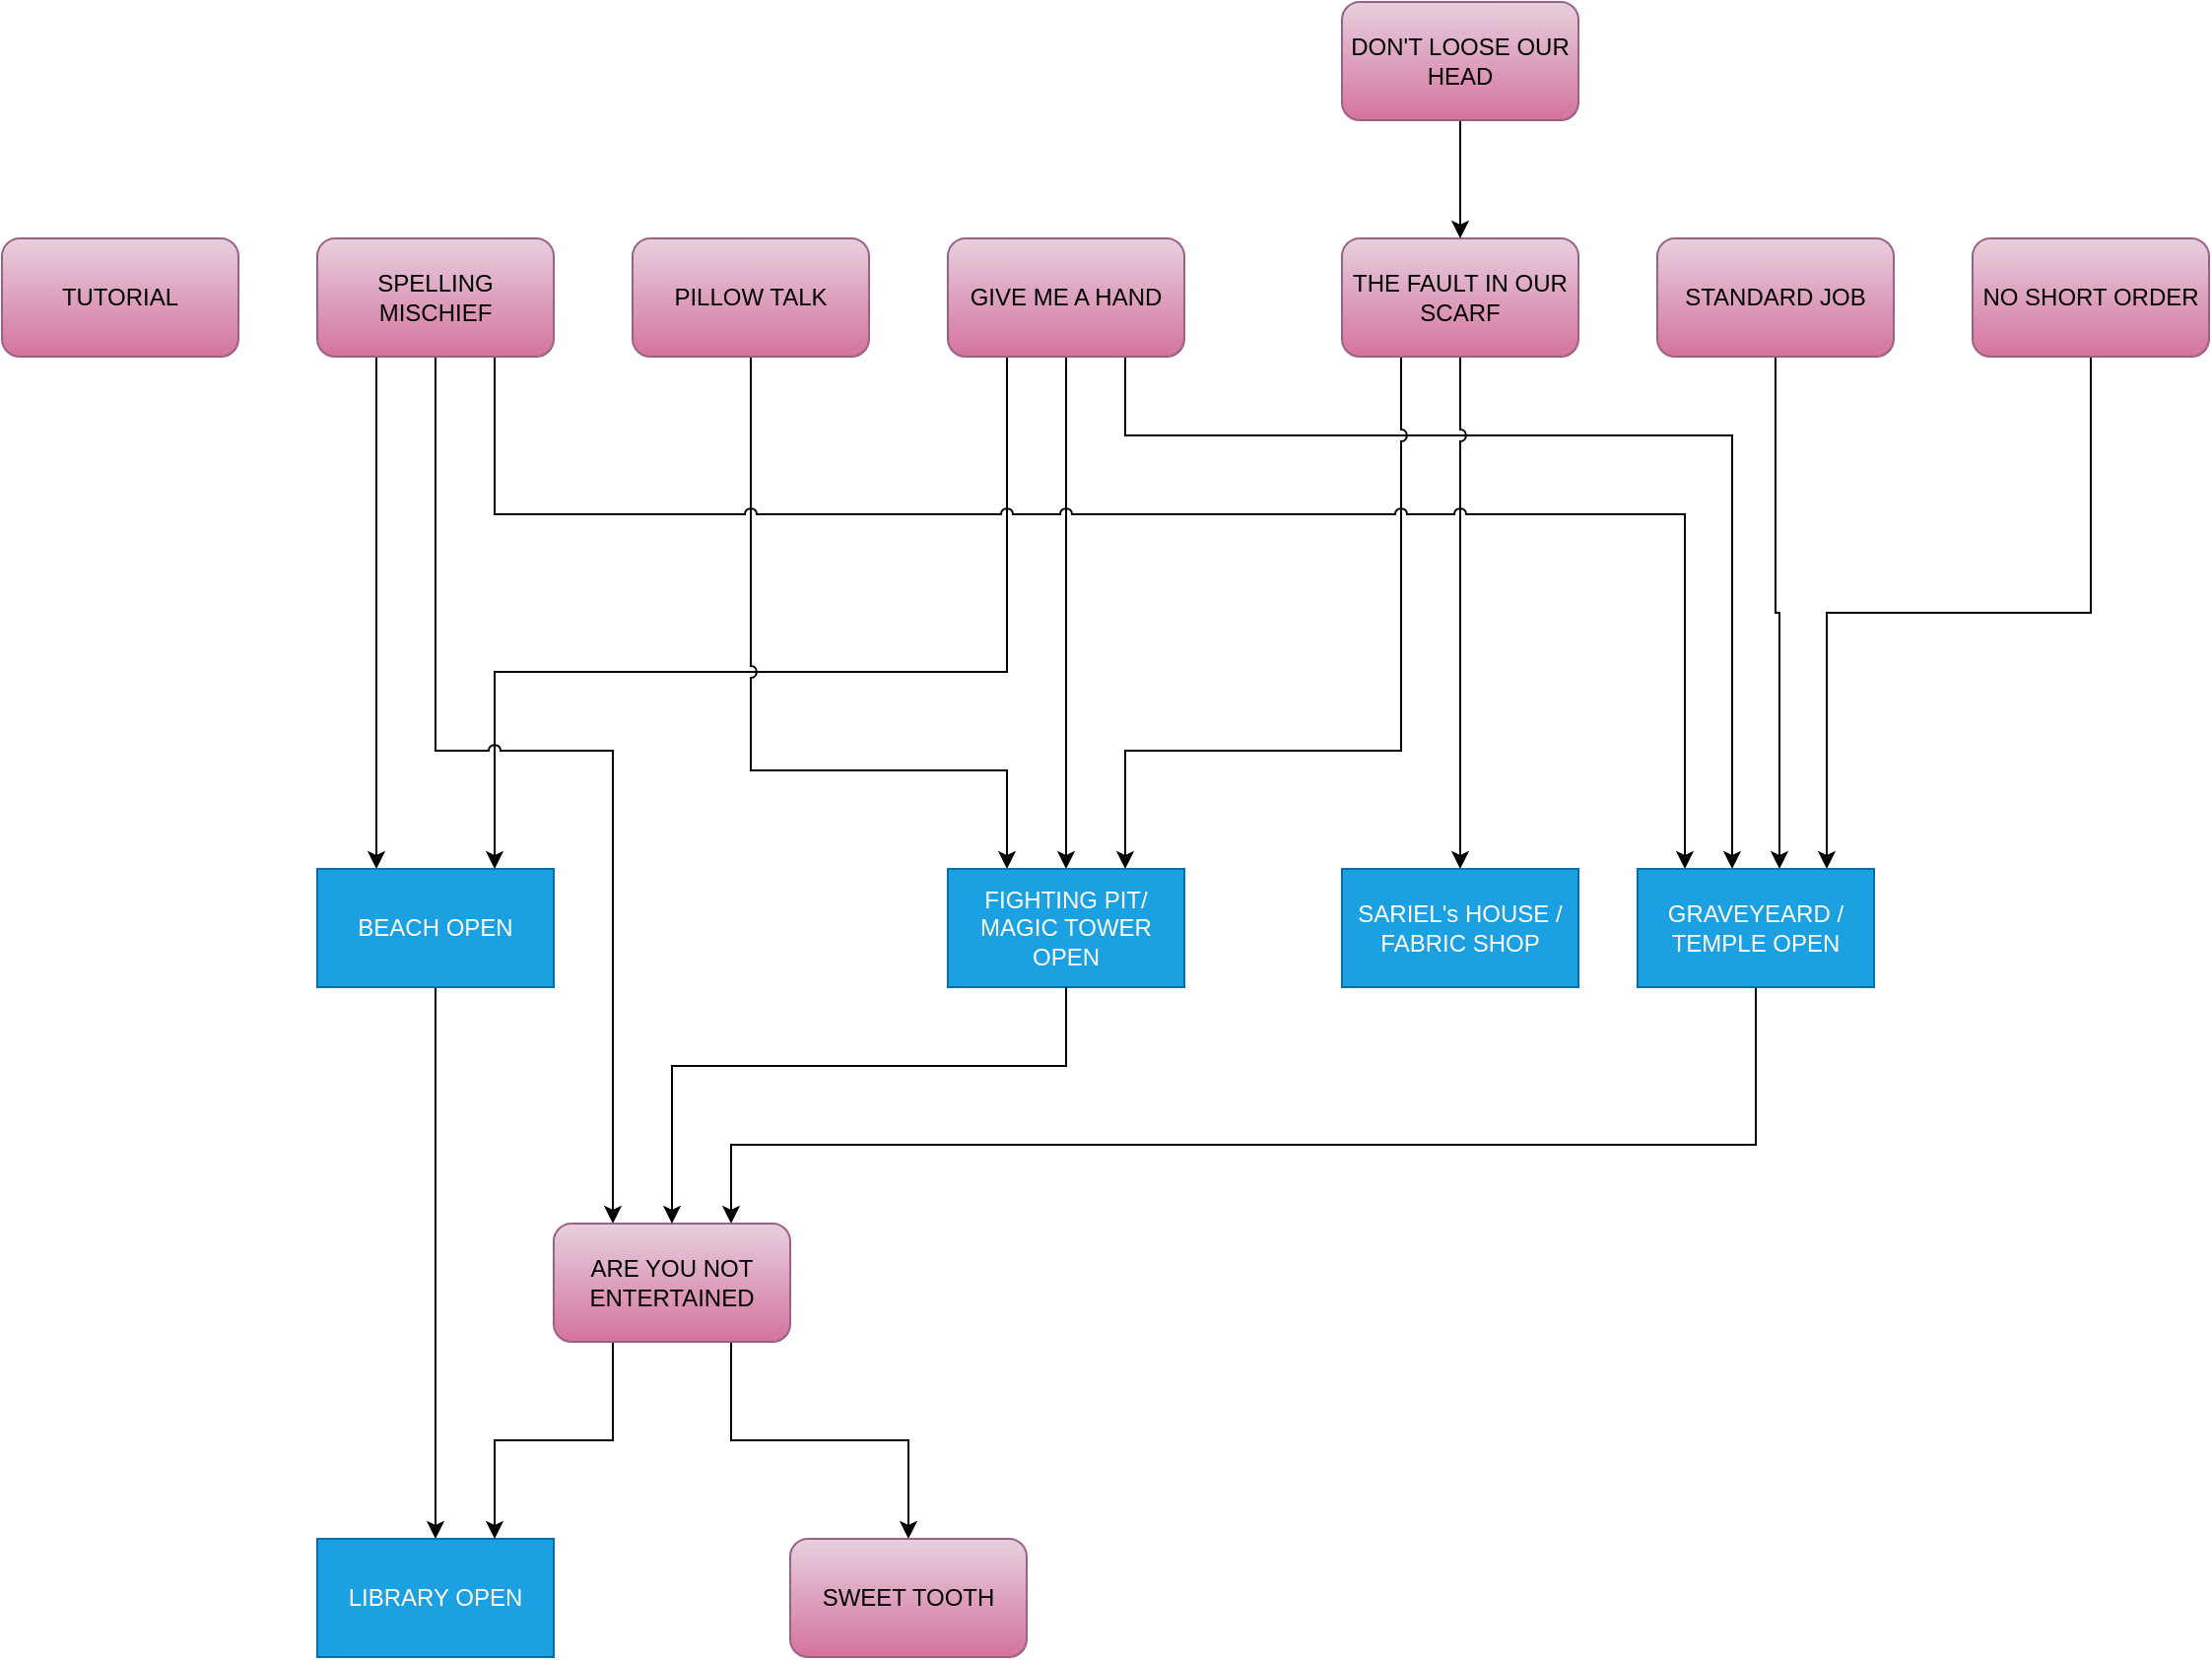 <mxfile version="22.1.18" type="device" pages="3">
  <diagram name="Dependencies" id="R1SSnwvGgoZFP2VcfvDN">
    <mxGraphModel dx="2901" dy="1205" grid="1" gridSize="10" guides="1" tooltips="1" connect="1" arrows="1" fold="1" page="1" pageScale="1" pageWidth="827" pageHeight="1169" math="0" shadow="0">
      <root>
        <mxCell id="0" />
        <mxCell id="1" parent="0" />
        <mxCell id="7GwQy9affgVhctd1nqex-18" style="edgeStyle=elbowEdgeStyle;rounded=0;orthogonalLoop=1;jettySize=auto;html=1;exitX=0.25;exitY=1;exitDx=0;exitDy=0;entryX=0.75;entryY=0;entryDx=0;entryDy=0;jumpStyle=arc;elbow=vertical;" parent="1" source="7GwQy9affgVhctd1nqex-1" target="7GwQy9affgVhctd1nqex-10" edge="1">
          <mxGeometry relative="1" as="geometry">
            <Array as="points">
              <mxPoint x="150" y="440" />
            </Array>
          </mxGeometry>
        </mxCell>
        <mxCell id="7GwQy9affgVhctd1nqex-20" style="edgeStyle=elbowEdgeStyle;rounded=0;orthogonalLoop=1;jettySize=auto;html=1;exitX=0.5;exitY=1;exitDx=0;exitDy=0;entryX=0.5;entryY=0;entryDx=0;entryDy=0;jumpStyle=arc;elbow=vertical;" parent="1" source="7GwQy9affgVhctd1nqex-1" target="7GwQy9affgVhctd1nqex-11" edge="1">
          <mxGeometry relative="1" as="geometry" />
        </mxCell>
        <mxCell id="7GwQy9affgVhctd1nqex-21" style="edgeStyle=elbowEdgeStyle;rounded=0;orthogonalLoop=1;jettySize=auto;html=1;exitX=0.75;exitY=1;exitDx=0;exitDy=0;entryX=0.4;entryY=0;entryDx=0;entryDy=0;jumpStyle=arc;elbow=vertical;entryPerimeter=0;" parent="1" source="7GwQy9affgVhctd1nqex-1" target="7GwQy9affgVhctd1nqex-12" edge="1">
          <mxGeometry relative="1" as="geometry">
            <Array as="points">
              <mxPoint x="450" y="320" />
            </Array>
          </mxGeometry>
        </mxCell>
        <mxCell id="7GwQy9affgVhctd1nqex-1" value="GIVE ME A HAND" style="rounded=1;whiteSpace=wrap;html=1;fillColor=#e6d0de;strokeColor=#996185;gradientColor=#d5739d;fontColor=#000000;" parent="1" vertex="1">
          <mxGeometry x="200" y="220" width="120" height="60" as="geometry" />
        </mxCell>
        <mxCell id="7GwQy9affgVhctd1nqex-35" style="edgeStyle=elbowEdgeStyle;shape=connector;rounded=0;jumpStyle=arc;orthogonalLoop=1;jettySize=auto;html=1;exitX=0.5;exitY=1;exitDx=0;exitDy=0;labelBackgroundColor=default;strokeColor=default;align=center;verticalAlign=middle;fontFamily=Helvetica;fontSize=11;fontColor=default;endArrow=classic;elbow=vertical;entryX=0.25;entryY=0;entryDx=0;entryDy=0;" parent="1" source="7GwQy9affgVhctd1nqex-2" target="7GwQy9affgVhctd1nqex-11" edge="1">
          <mxGeometry relative="1" as="geometry">
            <mxPoint x="30" y="470" as="targetPoint" />
            <Array as="points">
              <mxPoint x="170" y="490" />
            </Array>
          </mxGeometry>
        </mxCell>
        <mxCell id="7GwQy9affgVhctd1nqex-2" value="PILLOW TALK" style="rounded=1;whiteSpace=wrap;html=1;fillColor=#e6d0de;strokeColor=#996185;gradientColor=#d5739d;fontColor=#000000;" parent="1" vertex="1">
          <mxGeometry x="40" y="220" width="120" height="60" as="geometry" />
        </mxCell>
        <mxCell id="7GwQy9affgVhctd1nqex-24" style="edgeStyle=elbowEdgeStyle;rounded=0;orthogonalLoop=1;jettySize=auto;html=1;exitX=0.5;exitY=1;exitDx=0;exitDy=0;entryX=0.6;entryY=0;entryDx=0;entryDy=0;jumpStyle=arc;elbow=vertical;entryPerimeter=0;" parent="1" source="7GwQy9affgVhctd1nqex-3" target="7GwQy9affgVhctd1nqex-12" edge="1">
          <mxGeometry relative="1" as="geometry" />
        </mxCell>
        <mxCell id="7GwQy9affgVhctd1nqex-3" value="STANDARD JOB" style="rounded=1;whiteSpace=wrap;html=1;fillColor=#e6d0de;strokeColor=#996185;gradientColor=#d5739d;fontColor=#000000;" parent="1" vertex="1">
          <mxGeometry x="560" y="220" width="120" height="60" as="geometry" />
        </mxCell>
        <mxCell id="7GwQy9affgVhctd1nqex-25" style="edgeStyle=elbowEdgeStyle;rounded=0;orthogonalLoop=1;jettySize=auto;html=1;exitX=0.5;exitY=1;exitDx=0;exitDy=0;entryX=0.8;entryY=0;entryDx=0;entryDy=0;jumpStyle=arc;elbow=vertical;entryPerimeter=0;" parent="1" source="7GwQy9affgVhctd1nqex-4" target="7GwQy9affgVhctd1nqex-12" edge="1">
          <mxGeometry relative="1" as="geometry" />
        </mxCell>
        <mxCell id="7GwQy9affgVhctd1nqex-4" value="NO SHORT ORDER" style="rounded=1;whiteSpace=wrap;html=1;fillColor=#e6d0de;strokeColor=#996185;gradientColor=#d5739d;fontColor=#000000;" parent="1" vertex="1">
          <mxGeometry x="720" y="220" width="120" height="60" as="geometry" />
        </mxCell>
        <mxCell id="7GwQy9affgVhctd1nqex-23" style="edgeStyle=elbowEdgeStyle;rounded=0;orthogonalLoop=1;jettySize=auto;html=1;exitX=0.25;exitY=1;exitDx=0;exitDy=0;entryX=0.75;entryY=0;entryDx=0;entryDy=0;jumpStyle=arc;elbow=vertical;" parent="1" source="7GwQy9affgVhctd1nqex-5" target="7GwQy9affgVhctd1nqex-11" edge="1">
          <mxGeometry relative="1" as="geometry">
            <Array as="points">
              <mxPoint x="370" y="480" />
            </Array>
          </mxGeometry>
        </mxCell>
        <mxCell id="7GwQy9affgVhctd1nqex-31" style="edgeStyle=elbowEdgeStyle;shape=connector;rounded=0;jumpStyle=arc;orthogonalLoop=1;jettySize=auto;html=1;exitX=0.5;exitY=1;exitDx=0;exitDy=0;entryX=0.5;entryY=0;entryDx=0;entryDy=0;labelBackgroundColor=default;strokeColor=default;align=center;verticalAlign=middle;fontFamily=Helvetica;fontSize=11;fontColor=default;endArrow=classic;elbow=vertical;" parent="1" source="7GwQy9affgVhctd1nqex-5" target="7GwQy9affgVhctd1nqex-14" edge="1">
          <mxGeometry relative="1" as="geometry">
            <Array as="points">
              <mxPoint x="450" y="510" />
            </Array>
          </mxGeometry>
        </mxCell>
        <mxCell id="7GwQy9affgVhctd1nqex-5" value="THE FAULT IN OUR SCARF" style="rounded=1;whiteSpace=wrap;html=1;fillColor=#e6d0de;strokeColor=#996185;gradientColor=#d5739d;fontColor=#000000;" parent="1" vertex="1">
          <mxGeometry x="400" y="220" width="120" height="60" as="geometry" />
        </mxCell>
        <mxCell id="7GwQy9affgVhctd1nqex-27" style="edgeStyle=elbowEdgeStyle;shape=connector;rounded=0;jumpStyle=arc;orthogonalLoop=1;jettySize=auto;html=1;labelBackgroundColor=default;strokeColor=default;align=center;verticalAlign=middle;fontFamily=Helvetica;fontSize=11;fontColor=default;endArrow=classic;elbow=vertical;exitX=0.25;exitY=1;exitDx=0;exitDy=0;entryX=0.25;entryY=0;entryDx=0;entryDy=0;" parent="1" source="7GwQy9affgVhctd1nqex-6" target="7GwQy9affgVhctd1nqex-10" edge="1">
          <mxGeometry relative="1" as="geometry">
            <mxPoint x="-10" y="310" as="sourcePoint" />
            <mxPoint x="-190" y="510" as="targetPoint" />
          </mxGeometry>
        </mxCell>
        <mxCell id="7GwQy9affgVhctd1nqex-28" style="edgeStyle=elbowEdgeStyle;shape=connector;rounded=0;jumpStyle=arc;orthogonalLoop=1;jettySize=auto;html=1;exitX=0.5;exitY=1;exitDx=0;exitDy=0;labelBackgroundColor=default;strokeColor=default;align=center;verticalAlign=middle;fontFamily=Helvetica;fontSize=11;fontColor=default;endArrow=classic;elbow=vertical;entryX=0.25;entryY=0;entryDx=0;entryDy=0;" parent="1" source="7GwQy9affgVhctd1nqex-6" target="7GwQy9affgVhctd1nqex-15" edge="1">
          <mxGeometry relative="1" as="geometry">
            <mxPoint x="220" y="710" as="targetPoint" />
            <Array as="points">
              <mxPoint x="-10" y="480" />
            </Array>
          </mxGeometry>
        </mxCell>
        <mxCell id="7GwQy9affgVhctd1nqex-36" style="edgeStyle=elbowEdgeStyle;shape=connector;rounded=0;jumpStyle=arc;orthogonalLoop=1;jettySize=auto;html=1;labelBackgroundColor=default;strokeColor=default;align=center;verticalAlign=middle;fontFamily=Helvetica;fontSize=11;fontColor=default;endArrow=classic;elbow=vertical;entryX=0.2;entryY=0;entryDx=0;entryDy=0;entryPerimeter=0;exitX=0.75;exitY=1;exitDx=0;exitDy=0;" parent="1" source="7GwQy9affgVhctd1nqex-6" target="7GwQy9affgVhctd1nqex-12" edge="1">
          <mxGeometry relative="1" as="geometry">
            <mxPoint x="140" y="310" as="sourcePoint" />
            <mxPoint x="380" y="540" as="targetPoint" />
            <Array as="points">
              <mxPoint x="280" y="360" />
            </Array>
          </mxGeometry>
        </mxCell>
        <mxCell id="7GwQy9affgVhctd1nqex-6" value="SPELLING MISCHIEF" style="rounded=1;whiteSpace=wrap;html=1;fillColor=#e6d0de;strokeColor=#996185;gradientColor=#d5739d;fontColor=#000000;" parent="1" vertex="1">
          <mxGeometry x="-120" y="220" width="120" height="60" as="geometry" />
        </mxCell>
        <mxCell id="7GwQy9affgVhctd1nqex-26" style="edgeStyle=elbowEdgeStyle;shape=connector;rounded=0;jumpStyle=arc;orthogonalLoop=1;jettySize=auto;html=1;exitX=0.5;exitY=1;exitDx=0;exitDy=0;entryX=0.5;entryY=0;entryDx=0;entryDy=0;labelBackgroundColor=default;strokeColor=default;align=center;verticalAlign=middle;fontFamily=Helvetica;fontSize=11;fontColor=default;endArrow=classic;elbow=vertical;" parent="1" source="7GwQy9affgVhctd1nqex-8" target="7GwQy9affgVhctd1nqex-5" edge="1">
          <mxGeometry relative="1" as="geometry" />
        </mxCell>
        <mxCell id="7GwQy9affgVhctd1nqex-8" value="DON&#39;T LOOSE OUR HEAD" style="rounded=1;whiteSpace=wrap;html=1;fillColor=#e6d0de;strokeColor=#996185;gradientColor=#d5739d;fontColor=#000000;" parent="1" vertex="1">
          <mxGeometry x="400" y="100" width="120" height="60" as="geometry" />
        </mxCell>
        <mxCell id="7GwQy9affgVhctd1nqex-9" value="TUTORIAL" style="rounded=1;whiteSpace=wrap;html=1;fillColor=#e6d0de;strokeColor=#996185;gradientColor=#d5739d;fontColor=#000000;" parent="1" vertex="1">
          <mxGeometry x="-280" y="220" width="120" height="60" as="geometry" />
        </mxCell>
        <mxCell id="7GwQy9affgVhctd1nqex-34" style="edgeStyle=elbowEdgeStyle;shape=connector;rounded=0;jumpStyle=arc;orthogonalLoop=1;jettySize=auto;html=1;exitX=0.5;exitY=1;exitDx=0;exitDy=0;entryX=0.5;entryY=0;entryDx=0;entryDy=0;labelBackgroundColor=default;strokeColor=default;align=center;verticalAlign=middle;fontFamily=Helvetica;fontSize=11;fontColor=default;endArrow=classic;elbow=vertical;" parent="1" source="7GwQy9affgVhctd1nqex-10" target="7GwQy9affgVhctd1nqex-13" edge="1">
          <mxGeometry relative="1" as="geometry" />
        </mxCell>
        <mxCell id="7GwQy9affgVhctd1nqex-10" value="BEACH OPEN" style="rounded=0;whiteSpace=wrap;html=1;fillColor=#1ba1e2;strokeColor=#006EAF;fontColor=#ffffff;" parent="1" vertex="1">
          <mxGeometry x="-120" y="540" width="120" height="60" as="geometry" />
        </mxCell>
        <mxCell id="7GwQy9affgVhctd1nqex-11" value="FIGHTING PIT/ MAGIC TOWER OPEN" style="rounded=0;whiteSpace=wrap;html=1;fillColor=#1ba1e2;strokeColor=#006EAF;fontColor=#ffffff;" parent="1" vertex="1">
          <mxGeometry x="200" y="540" width="120" height="60" as="geometry" />
        </mxCell>
        <mxCell id="7GwQy9affgVhctd1nqex-30" style="edgeStyle=elbowEdgeStyle;shape=connector;rounded=0;jumpStyle=arc;orthogonalLoop=1;jettySize=auto;html=1;exitX=0.5;exitY=1;exitDx=0;exitDy=0;labelBackgroundColor=default;strokeColor=default;align=center;verticalAlign=middle;fontFamily=Helvetica;fontSize=11;fontColor=default;endArrow=classic;elbow=vertical;entryX=0.75;entryY=0;entryDx=0;entryDy=0;" parent="1" source="7GwQy9affgVhctd1nqex-12" target="7GwQy9affgVhctd1nqex-15" edge="1">
          <mxGeometry relative="1" as="geometry">
            <mxPoint x="480" y="700" as="targetPoint" />
            <Array as="points">
              <mxPoint x="290" y="680" />
            </Array>
          </mxGeometry>
        </mxCell>
        <mxCell id="7GwQy9affgVhctd1nqex-12" value="GRAVEYEARD / TEMPLE OPEN" style="rounded=0;whiteSpace=wrap;html=1;points=[[0,0,0,0,0],[0,0.25,0,0,0],[0,0.5,0,0,0],[0,0.75,0,0,0],[0,1,0,0,0],[0.2,0,0,0,0],[0.25,1,0,0,0],[0.4,0,0,0,0],[0.5,1,0,0,0],[0.6,0,0,0,0],[0.75,1,0,0,0],[0.8,0,0,0,0],[1,0,0,0,0],[1,0.25,0,0,0],[1,0.5,0,0,0],[1,0.75,0,0,0],[1,1,0,0,0]];fillColor=#1ba1e2;strokeColor=#006EAF;fontColor=#ffffff;" parent="1" vertex="1">
          <mxGeometry x="550" y="540" width="120" height="60" as="geometry" />
        </mxCell>
        <mxCell id="7GwQy9affgVhctd1nqex-13" value="LIBRARY OPEN" style="rounded=0;whiteSpace=wrap;html=1;fillColor=#1ba1e2;strokeColor=#006EAF;fontColor=#ffffff;" parent="1" vertex="1">
          <mxGeometry x="-120" y="880" width="120" height="60" as="geometry" />
        </mxCell>
        <mxCell id="7GwQy9affgVhctd1nqex-14" value="SARIEL&#39;s HOUSE / FABRIC SHOP" style="rounded=0;whiteSpace=wrap;html=1;fillColor=#1ba1e2;strokeColor=#006EAF;fontColor=#ffffff;" parent="1" vertex="1">
          <mxGeometry x="400" y="540" width="120" height="60" as="geometry" />
        </mxCell>
        <mxCell id="7GwQy9affgVhctd1nqex-32" style="edgeStyle=elbowEdgeStyle;shape=connector;rounded=0;jumpStyle=arc;orthogonalLoop=1;jettySize=auto;html=1;exitX=0.75;exitY=1;exitDx=0;exitDy=0;entryX=0.5;entryY=0;entryDx=0;entryDy=0;labelBackgroundColor=default;strokeColor=default;align=center;verticalAlign=middle;fontFamily=Helvetica;fontSize=11;fontColor=default;endArrow=classic;elbow=vertical;" parent="1" source="7GwQy9affgVhctd1nqex-15" target="7GwQy9affgVhctd1nqex-16" edge="1">
          <mxGeometry relative="1" as="geometry" />
        </mxCell>
        <mxCell id="7GwQy9affgVhctd1nqex-33" style="edgeStyle=elbowEdgeStyle;shape=connector;rounded=0;jumpStyle=arc;orthogonalLoop=1;jettySize=auto;html=1;exitX=0.25;exitY=1;exitDx=0;exitDy=0;entryX=0.75;entryY=0;entryDx=0;entryDy=0;labelBackgroundColor=default;strokeColor=default;align=center;verticalAlign=middle;fontFamily=Helvetica;fontSize=11;fontColor=default;endArrow=classic;elbow=vertical;" parent="1" source="7GwQy9affgVhctd1nqex-15" target="7GwQy9affgVhctd1nqex-13" edge="1">
          <mxGeometry relative="1" as="geometry" />
        </mxCell>
        <mxCell id="7GwQy9affgVhctd1nqex-15" value="ARE YOU NOT ENTERTAINED" style="rounded=1;whiteSpace=wrap;html=1;fillColor=#e6d0de;strokeColor=#996185;gradientColor=#d5739d;fontColor=#000000;" parent="1" vertex="1">
          <mxGeometry y="720" width="120" height="60" as="geometry" />
        </mxCell>
        <mxCell id="7GwQy9affgVhctd1nqex-16" value="SWEET TOOTH" style="rounded=1;whiteSpace=wrap;html=1;fillColor=#e6d0de;strokeColor=#996185;gradientColor=#d5739d;fontColor=#000000;" parent="1" vertex="1">
          <mxGeometry x="120" y="880" width="120" height="60" as="geometry" />
        </mxCell>
        <mxCell id="7GwQy9affgVhctd1nqex-29" style="edgeStyle=elbowEdgeStyle;shape=connector;rounded=0;jumpStyle=arc;orthogonalLoop=1;jettySize=auto;html=1;exitX=0.5;exitY=1;exitDx=0;exitDy=0;entryX=0.5;entryY=0;entryDx=0;entryDy=0;labelBackgroundColor=default;strokeColor=default;align=center;verticalAlign=middle;fontFamily=Helvetica;fontSize=11;fontColor=default;endArrow=classic;elbow=vertical;" parent="1" source="7GwQy9affgVhctd1nqex-11" target="7GwQy9affgVhctd1nqex-15" edge="1">
          <mxGeometry relative="1" as="geometry">
            <Array as="points">
              <mxPoint x="170" y="640" />
            </Array>
          </mxGeometry>
        </mxCell>
      </root>
    </mxGraphModel>
  </diagram>
  <diagram name="Unlocking" id="nWFqARH4Pq-UV2aZ8Bt_">
    <mxGraphModel dx="2691" dy="1772" grid="1" gridSize="10" guides="1" tooltips="1" connect="1" arrows="1" fold="1" page="1" pageScale="1" pageWidth="827" pageHeight="1169" math="0" shadow="0">
      <root>
        <mxCell id="ymZMIOoLE_UaPyQV4W8x-0" />
        <mxCell id="ymZMIOoLE_UaPyQV4W8x-1" parent="ymZMIOoLE_UaPyQV4W8x-0" />
        <mxCell id="ymZMIOoLE_UaPyQV4W8x-5" value="GIVE ME A HAND" style="rounded=1;whiteSpace=wrap;html=1;fillColor=#e6d0de;strokeColor=#996185;gradientColor=#d5739d;fontColor=#000000;points=[[0,0,0,0,0],[0,0.25,0,0,0],[0,0.5,0,0,0],[0,0.75,0,0,0],[0,1,0,0,0],[0.2,0,0,0,0],[0.25,1,0,0,0],[0.4,0,0,0,0],[0.5,1,0,0,0],[0.6,0,0,0,0],[0.75,1,0,0,0],[0.8,0,0,0,0],[1,0,0,0,0],[1,0.25,0,0,0],[1,0.5,0,0,0],[1,0.75,0,0,0],[1,1,0,0,0]];" parent="ymZMIOoLE_UaPyQV4W8x-1" vertex="1">
          <mxGeometry x="-830" y="740" width="120" height="60" as="geometry" />
        </mxCell>
        <mxCell id="ymZMIOoLE_UaPyQV4W8x-7" value="PILLOW TALK" style="rounded=1;whiteSpace=wrap;html=1;fillColor=#e6d0de;strokeColor=#996185;gradientColor=#d5739d;fontColor=#000000;" parent="ymZMIOoLE_UaPyQV4W8x-1" vertex="1">
          <mxGeometry x="-720" y="320" width="120" height="60" as="geometry" />
        </mxCell>
        <mxCell id="ymZMIOoLE_UaPyQV4W8x-9" value="STANDARD JOB" style="rounded=1;whiteSpace=wrap;html=1;fillColor=#e6d0de;strokeColor=#996185;gradientColor=#d5739d;fontColor=#000000;" parent="ymZMIOoLE_UaPyQV4W8x-1" vertex="1">
          <mxGeometry x="-1190" y="480" width="120" height="60" as="geometry" />
        </mxCell>
        <mxCell id="ymZMIOoLE_UaPyQV4W8x-11" value="NO SHORT ORDER" style="rounded=1;whiteSpace=wrap;html=1;fillColor=#e6d0de;strokeColor=#996185;gradientColor=#d5739d;fontColor=#000000;" parent="ymZMIOoLE_UaPyQV4W8x-1" vertex="1">
          <mxGeometry x="-1340" y="480" width="120" height="60" as="geometry" />
        </mxCell>
        <mxCell id="ymZMIOoLE_UaPyQV4W8x-14" value="THE FAULT IN OUR SCARF" style="rounded=1;whiteSpace=wrap;html=1;fillColor=#e6d0de;strokeColor=#996185;gradientColor=#d5739d;fontColor=#000000;" parent="ymZMIOoLE_UaPyQV4W8x-1" vertex="1">
          <mxGeometry x="-530" y="980" width="120" height="60" as="geometry" />
        </mxCell>
        <mxCell id="ymZMIOoLE_UaPyQV4W8x-18" value="SPELLING MISCHIEF" style="rounded=1;whiteSpace=wrap;html=1;fillColor=#e6d0de;strokeColor=#996185;gradientColor=#d5739d;fontColor=#000000;points=[[0,0,0,0,0],[0,0.25,0,0,0],[0,0.5,0,0,0],[0,0.75,0,0,0],[0,1,0,0,0],[0.2,0,0,0,0],[0.25,1,0,0,0],[0.4,0,0,0,0],[0.5,1,0,0,0],[0.6,0,0,0,0],[0.75,1,0,0,0],[0.8,0,0,0,0],[1,0,0,0,0],[1,0.25,0,0,0],[1,0.5,0,0,0],[1,0.75,0,0,0],[1,1,0,0,0]];" parent="ymZMIOoLE_UaPyQV4W8x-1" vertex="1">
          <mxGeometry x="-280" y="740" width="120" height="60" as="geometry" />
        </mxCell>
        <mxCell id="ymZMIOoLE_UaPyQV4W8x-20" value="DON&#39;T LOOSE MY HEAD" style="rounded=1;whiteSpace=wrap;html=1;fillColor=#e6d0de;strokeColor=#996185;gradientColor=#d5739d;fontColor=#000000;" parent="ymZMIOoLE_UaPyQV4W8x-1" vertex="1">
          <mxGeometry x="-680" y="980" width="120" height="60" as="geometry" />
        </mxCell>
        <mxCell id="lDXFYdPBkvEPl9tQAfWs-1" style="edgeStyle=orthogonalEdgeStyle;shape=connector;rounded=0;jumpStyle=arc;orthogonalLoop=1;jettySize=auto;html=1;labelBackgroundColor=default;strokeColor=#66B2FF;align=center;verticalAlign=middle;fontFamily=Helvetica;fontSize=11;fontColor=default;endArrow=doubleBlock;entryX=0.75;entryY=0;entryDx=0;entryDy=0;endFill=1;exitX=0.75;exitY=1;exitDx=0;exitDy=0;" parent="ymZMIOoLE_UaPyQV4W8x-1" source="ymZMIOoLE_UaPyQV4W8x-21" target="ymZMIOoLE_UaPyQV4W8x-32" edge="1">
          <mxGeometry relative="1" as="geometry">
            <Array as="points">
              <mxPoint x="-860" y="-480" />
              <mxPoint x="-730" y="-480" />
            </Array>
          </mxGeometry>
        </mxCell>
        <mxCell id="0qum00yRcTYJnj8lrS7l-2" style="edgeStyle=orthogonalEdgeStyle;shape=connector;rounded=0;jumpStyle=arc;orthogonalLoop=1;jettySize=auto;html=1;exitX=0.25;exitY=1;exitDx=0;exitDy=0;entryX=0.5;entryY=0;entryDx=0;entryDy=0;labelBackgroundColor=default;strokeColor=default;align=center;verticalAlign=middle;fontFamily=Helvetica;fontSize=11;fontColor=default;endArrow=classic;" parent="ymZMIOoLE_UaPyQV4W8x-1" source="ymZMIOoLE_UaPyQV4W8x-21" target="0qum00yRcTYJnj8lrS7l-1" edge="1">
          <mxGeometry relative="1" as="geometry">
            <Array as="points">
              <mxPoint x="-920" y="-480" />
              <mxPoint x="-1200" y="-480" />
            </Array>
          </mxGeometry>
        </mxCell>
        <mxCell id="f2ULgr7aXU11di6HYDnU-6" style="edgeStyle=orthogonalEdgeStyle;rounded=0;orthogonalLoop=1;jettySize=auto;html=1;exitX=0.75;exitY=1;exitDx=0;exitDy=0;entryX=0.5;entryY=0;entryDx=0;entryDy=0;exitPerimeter=0;" parent="ymZMIOoLE_UaPyQV4W8x-1" source="0qum00yRcTYJnj8lrS7l-1" target="f2ULgr7aXU11di6HYDnU-15" edge="1">
          <mxGeometry relative="1" as="geometry">
            <Array as="points">
              <mxPoint x="-1132" y="-350" />
              <mxPoint x="-1132" y="-320" />
              <mxPoint x="-900" y="-320" />
            </Array>
          </mxGeometry>
        </mxCell>
        <mxCell id="ymZMIOoLE_UaPyQV4W8x-21" value="TUTORIAL" style="rounded=1;whiteSpace=wrap;html=1;fillColor=#e6d0de;strokeColor=#996185;gradientColor=#d5739d;fontColor=#000000;" parent="ymZMIOoLE_UaPyQV4W8x-1" vertex="1">
          <mxGeometry x="-950" y="-584" width="120" height="60" as="geometry" />
        </mxCell>
        <mxCell id="Tu3ARp0lV0yLjuxXfmdZ-1" style="edgeStyle=orthogonalEdgeStyle;shape=connector;rounded=0;jumpStyle=arc;orthogonalLoop=1;jettySize=auto;html=1;exitX=0.6;exitY=1;exitDx=0;exitDy=0;entryX=0.6;entryY=0;entryDx=0;entryDy=0;labelBackgroundColor=default;strokeColor=#66B2FF;align=center;verticalAlign=middle;fontFamily=Helvetica;fontSize=11;fontColor=default;endArrow=doubleBlock;endFill=1;entryPerimeter=0;exitPerimeter=0;" parent="ymZMIOoLE_UaPyQV4W8x-1" source="ymZMIOoLE_UaPyQV4W8x-23" target="ymZMIOoLE_UaPyQV4W8x-18" edge="1">
          <mxGeometry relative="1" as="geometry">
            <Array as="points">
              <mxPoint x="-208" y="450" />
              <mxPoint x="-208" y="450" />
            </Array>
          </mxGeometry>
        </mxCell>
        <mxCell id="TQcrhEMOB_y6SZEUR-y6-3" style="edgeStyle=orthogonalEdgeStyle;shape=connector;rounded=0;jumpStyle=arc;orthogonalLoop=1;jettySize=auto;html=1;labelBackgroundColor=default;strokeColor=#66B2FF;align=center;verticalAlign=middle;fontFamily=Helvetica;fontSize=11;fontColor=default;endArrow=doubleBlock;endFill=1;entryX=0.8;entryY=0;entryDx=0;entryDy=0;entryPerimeter=0;exitX=0.4;exitY=1;exitDx=0;exitDy=0;exitPerimeter=0;" parent="ymZMIOoLE_UaPyQV4W8x-1" source="ymZMIOoLE_UaPyQV4W8x-23" target="ymZMIOoLE_UaPyQV4W8x-5" edge="1">
          <mxGeometry relative="1" as="geometry">
            <mxPoint x="-570" y="670" as="targetPoint" />
            <Array as="points">
              <mxPoint x="-232" y="440" />
              <mxPoint x="-734" y="440" />
            </Array>
            <mxPoint x="-170" y="410" as="sourcePoint" />
          </mxGeometry>
        </mxCell>
        <mxCell id="ymZMIOoLE_UaPyQV4W8x-23" value="BEACH" style="rounded=0;whiteSpace=wrap;html=1;fillColor=#1ba1e2;strokeColor=#006EAF;fontColor=#ffffff;points=[[0,0,0,0,0],[0,0.25,0,0,0],[0,0.5,0,0,0],[0,0.75,0,0,0],[0,1,0,0,0],[0.2,1,0,0,0],[0.25,0,0,0,0],[0.4,1,0,0,0],[0.5,0,0,0,0],[0.6,1,0,0,0],[0.75,0,0,0,0],[0.8,1,0,0,0],[1,0,0,0,0],[1,0.25,0,0,0],[1,0.5,0,0,0],[1,0.75,0,0,0],[1,1,0,0,0]];" parent="ymZMIOoLE_UaPyQV4W8x-1" vertex="1">
          <mxGeometry x="-280" y="320" width="120" height="60" as="geometry" />
        </mxCell>
        <mxCell id="TQcrhEMOB_y6SZEUR-y6-4" style="edgeStyle=orthogonalEdgeStyle;shape=connector;rounded=0;jumpStyle=arc;orthogonalLoop=1;jettySize=auto;html=1;exitX=0.5;exitY=1;exitDx=0;exitDy=0;entryX=0.6;entryY=0;entryDx=0;entryDy=0;labelBackgroundColor=default;strokeColor=#66b2ff;align=center;verticalAlign=middle;fontFamily=Helvetica;fontSize=11;fontColor=default;endArrow=doubleBlock;endFill=1;entryPerimeter=0;" parent="ymZMIOoLE_UaPyQV4W8x-1" source="ymZMIOoLE_UaPyQV4W8x-24" target="ymZMIOoLE_UaPyQV4W8x-5" edge="1">
          <mxGeometry relative="1" as="geometry">
            <Array as="points">
              <mxPoint x="-860" y="670" />
              <mxPoint x="-758" y="670" />
            </Array>
          </mxGeometry>
        </mxCell>
        <mxCell id="ymZMIOoLE_UaPyQV4W8x-24" value="FIGHTING PIT/ MAGIC TOWER" style="rounded=0;whiteSpace=wrap;html=1;fillColor=#1ba1e2;strokeColor=#006EAF;fontColor=#ffffff;" parent="ymZMIOoLE_UaPyQV4W8x-1" vertex="1">
          <mxGeometry x="-920" y="320" width="120" height="60" as="geometry" />
        </mxCell>
        <mxCell id="wZdeE6nvQl1bjxPv1J4i-1" style="edgeStyle=orthogonalEdgeStyle;shape=connector;rounded=0;jumpStyle=arc;orthogonalLoop=1;jettySize=auto;html=1;exitX=0.4;exitY=1;exitDx=0;exitDy=0;entryX=0.75;entryY=0;entryDx=0;entryDy=0;labelBackgroundColor=default;strokeColor=#66B2FF;align=center;verticalAlign=middle;fontFamily=Helvetica;fontSize=11;fontColor=default;endArrow=doubleBlock;endFill=1;exitPerimeter=0;" parent="ymZMIOoLE_UaPyQV4W8x-1" source="ymZMIOoLE_UaPyQV4W8x-26" target="ymZMIOoLE_UaPyQV4W8x-9" edge="1">
          <mxGeometry relative="1" as="geometry">
            <Array as="points">
              <mxPoint x="-1032" y="420" />
              <mxPoint x="-1100" y="420" />
            </Array>
          </mxGeometry>
        </mxCell>
        <mxCell id="WjY4cYZxz_K6Fv2neuz2-0" style="edgeStyle=orthogonalEdgeStyle;shape=connector;rounded=0;jumpStyle=arc;orthogonalLoop=1;jettySize=auto;html=1;exitX=0.6;exitY=1;exitDx=0;exitDy=0;entryX=0.4;entryY=0;entryDx=0;entryDy=0;labelBackgroundColor=default;strokeColor=default;align=center;verticalAlign=middle;fontFamily=Helvetica;fontSize=11;fontColor=default;endArrow=classic;exitPerimeter=0;entryPerimeter=0;" parent="ymZMIOoLE_UaPyQV4W8x-1" source="ymZMIOoLE_UaPyQV4W8x-26" target="ymZMIOoLE_UaPyQV4W8x-5" edge="1">
          <mxGeometry relative="1" as="geometry">
            <Array as="points">
              <mxPoint x="-1008" y="690" />
              <mxPoint x="-782" y="690" />
            </Array>
          </mxGeometry>
        </mxCell>
        <mxCell id="ymZMIOoLE_UaPyQV4W8x-26" value="GRAVEYEARD / TEMPLE" style="rounded=0;whiteSpace=wrap;html=1;fillColor=#1ba1e2;strokeColor=#006EAF;fontColor=#ffffff;points=[[0,0,0,0,0],[0,0.25,0,0,0],[0,0.5,0,0,0],[0,0.75,0,0,0],[0,1,0,0,0],[0.2,1,0,0,0],[0.25,0,0,0,0],[0.4,1,0,0,0],[0.5,0,0,0,0],[0.6,1,0,0,0],[0.75,0,0,0,0],[0.8,1,0,0,0],[1,0,0,0,0],[1,0.25,0,0,0],[1,0.5,0,0,0],[1,0.75,0,0,0],[1,1,0,0,0]];" parent="ymZMIOoLE_UaPyQV4W8x-1" vertex="1">
          <mxGeometry x="-1080" y="320" width="120" height="60" as="geometry" />
        </mxCell>
        <mxCell id="w0uGDr1JadTP2g0NZ8n0-1" style="edgeStyle=orthogonalEdgeStyle;shape=connector;rounded=0;jumpStyle=arc;orthogonalLoop=1;jettySize=auto;html=1;exitX=0.5;exitY=1;exitDx=0;exitDy=0;entryX=0.5;entryY=0;entryDx=0;entryDy=0;labelBackgroundColor=default;strokeColor=default;align=center;verticalAlign=middle;fontFamily=Helvetica;fontSize=11;fontColor=default;endArrow=classic;" parent="ymZMIOoLE_UaPyQV4W8x-1" source="ymZMIOoLE_UaPyQV4W8x-27" target="ymZMIOoLE_UaPyQV4W8x-23" edge="1">
          <mxGeometry relative="1" as="geometry" />
        </mxCell>
        <mxCell id="ymZMIOoLE_UaPyQV4W8x-27" value="LIBRARY" style="rounded=0;whiteSpace=wrap;html=1;fillColor=#1ba1e2;strokeColor=#006EAF;fontColor=#ffffff;" parent="ymZMIOoLE_UaPyQV4W8x-1" vertex="1">
          <mxGeometry x="-280" y="230" width="120" height="60" as="geometry" />
        </mxCell>
        <mxCell id="2NjHuyvWCCpULfqJI7z_-0" style="edgeStyle=orthogonalEdgeStyle;shape=connector;rounded=0;jumpStyle=arc;orthogonalLoop=1;jettySize=auto;html=1;exitX=0.75;exitY=1;exitDx=0;exitDy=0;entryX=0.75;entryY=0;entryDx=0;entryDy=0;labelBackgroundColor=default;strokeColor=#66B2FF;align=center;verticalAlign=middle;fontFamily=Helvetica;fontSize=11;fontColor=default;endArrow=doubleBlock;endFill=1;" parent="ymZMIOoLE_UaPyQV4W8x-1" source="ymZMIOoLE_UaPyQV4W8x-28" target="ymZMIOoLE_UaPyQV4W8x-14" edge="1">
          <mxGeometry relative="1" as="geometry">
            <Array as="points">
              <mxPoint y="920" />
              <mxPoint x="-440" y="920" />
            </Array>
          </mxGeometry>
        </mxCell>
        <mxCell id="TQcrhEMOB_y6SZEUR-y6-5" style="edgeStyle=orthogonalEdgeStyle;shape=connector;rounded=0;jumpStyle=arc;orthogonalLoop=1;jettySize=auto;html=1;exitX=0.25;exitY=1;exitDx=0;exitDy=0;entryX=0.8;entryY=0;entryDx=0;entryDy=0;labelBackgroundColor=default;strokeColor=#66B2FF;align=center;verticalAlign=middle;fontFamily=Helvetica;fontSize=11;fontColor=default;endArrow=doubleBlock;endFill=1;entryPerimeter=0;" parent="ymZMIOoLE_UaPyQV4W8x-1" source="ymZMIOoLE_UaPyQV4W8x-28" target="ymZMIOoLE_UaPyQV4W8x-18" edge="1">
          <mxGeometry relative="1" as="geometry">
            <Array as="points">
              <mxPoint x="-60" y="540" />
              <mxPoint x="-184" y="540" />
            </Array>
          </mxGeometry>
        </mxCell>
        <mxCell id="f2ULgr7aXU11di6HYDnU-4" style="edgeStyle=orthogonalEdgeStyle;rounded=0;orthogonalLoop=1;jettySize=auto;html=1;exitX=0.5;exitY=1;exitDx=0;exitDy=0;entryX=0.75;entryY=0;entryDx=0;entryDy=0;endArrow=doubleBlock;endFill=1;strokeColor=#66B2FF;" parent="ymZMIOoLE_UaPyQV4W8x-1" source="ymZMIOoLE_UaPyQV4W8x-14" target="f2ULgr7aXU11di6HYDnU-2" edge="1">
          <mxGeometry relative="1" as="geometry">
            <Array as="points">
              <mxPoint x="-470" y="1120" />
              <mxPoint x="-860" y="1120" />
            </Array>
          </mxGeometry>
        </mxCell>
        <mxCell id="ymZMIOoLE_UaPyQV4W8x-28" value="SARIEL&#39;s HOUSE / FABRIC SHOP" style="rounded=0;whiteSpace=wrap;html=1;fillColor=#1ba1e2;strokeColor=#006EAF;fontColor=#ffffff;" parent="ymZMIOoLE_UaPyQV4W8x-1" vertex="1">
          <mxGeometry x="-90" y="320" width="120" height="60" as="geometry" />
        </mxCell>
        <mxCell id="w0uGDr1JadTP2g0NZ8n0-0" style="edgeStyle=orthogonalEdgeStyle;shape=connector;rounded=0;jumpStyle=arc;orthogonalLoop=1;jettySize=auto;html=1;exitX=0.33;exitY=1;exitDx=0;exitDy=0;entryX=0.5;entryY=0;entryDx=0;entryDy=0;labelBackgroundColor=default;strokeColor=default;align=center;verticalAlign=middle;fontFamily=Helvetica;fontSize=11;fontColor=default;endArrow=classic;exitPerimeter=0;" parent="ymZMIOoLE_UaPyQV4W8x-1" source="ymZMIOoLE_UaPyQV4W8x-31" target="ymZMIOoLE_UaPyQV4W8x-24" edge="1">
          <mxGeometry relative="1" as="geometry">
            <Array as="points">
              <mxPoint x="-810" y="240" />
              <mxPoint x="-860" y="240" />
            </Array>
          </mxGeometry>
        </mxCell>
        <mxCell id="Tu3ARp0lV0yLjuxXfmdZ-0" style="edgeStyle=orthogonalEdgeStyle;shape=connector;rounded=0;jumpStyle=arc;orthogonalLoop=1;jettySize=auto;html=1;exitX=0.67;exitY=1;exitDx=0;exitDy=0;entryX=0.4;entryY=0;entryDx=0;entryDy=0;labelBackgroundColor=default;strokeColor=default;align=center;verticalAlign=middle;fontFamily=Helvetica;fontSize=11;fontColor=default;endArrow=classic;exitPerimeter=0;entryPerimeter=0;" parent="ymZMIOoLE_UaPyQV4W8x-1" source="ymZMIOoLE_UaPyQV4W8x-31" target="ymZMIOoLE_UaPyQV4W8x-18" edge="1">
          <mxGeometry relative="1" as="geometry">
            <Array as="points">
              <mxPoint x="-770" y="520" />
              <mxPoint x="-232" y="520" />
            </Array>
          </mxGeometry>
        </mxCell>
        <mxCell id="0qum00yRcTYJnj8lrS7l-10" style="edgeStyle=elbowEdgeStyle;shape=connector;rounded=0;jumpStyle=arc;orthogonalLoop=1;jettySize=auto;html=1;exitX=0.5;exitY=1;exitDx=0;exitDy=0;entryX=0.25;entryY=0;entryDx=0;entryDy=0;labelBackgroundColor=default;strokeColor=default;align=center;verticalAlign=middle;fontFamily=Helvetica;fontSize=11;fontColor=default;endArrow=classic;exitPerimeter=0;elbow=vertical;" parent="ymZMIOoLE_UaPyQV4W8x-1" source="ymZMIOoLE_UaPyQV4W8x-31" target="ymZMIOoLE_UaPyQV4W8x-14" edge="1">
          <mxGeometry relative="1" as="geometry">
            <Array as="points">
              <mxPoint x="-540" y="560" />
            </Array>
          </mxGeometry>
        </mxCell>
        <mxCell id="0qum00yRcTYJnj8lrS7l-11" style="edgeStyle=orthogonalEdgeStyle;shape=connector;rounded=0;jumpStyle=arc;orthogonalLoop=1;jettySize=auto;html=1;entryX=0.25;entryY=0;entryDx=0;entryDy=0;labelBackgroundColor=default;strokeColor=default;align=center;verticalAlign=middle;fontFamily=Helvetica;fontSize=11;fontColor=default;endArrow=classic;exitX=0.83;exitY=1;exitDx=0;exitDy=0;exitPerimeter=0;" parent="ymZMIOoLE_UaPyQV4W8x-1" source="ymZMIOoLE_UaPyQV4W8x-31" target="ymZMIOoLE_UaPyQV4W8x-7" edge="1">
          <mxGeometry relative="1" as="geometry">
            <Array as="points">
              <mxPoint x="-750" y="220" />
              <mxPoint x="-690" y="220" />
            </Array>
            <mxPoint x="-590" y="320" as="sourcePoint" />
          </mxGeometry>
        </mxCell>
        <mxCell id="ymZMIOoLE_UaPyQV4W8x-31" value="ARE YOU NOT ENTERTAINED" style="rounded=1;whiteSpace=wrap;html=1;fillColor=#e6d0de;strokeColor=#996185;gradientColor=#d5739d;fontColor=#000000;points=[[0,0,0,0,0],[0,0.25,0,0,0],[0,0.5,0,0,0],[0,0.75,0,0,0],[0,1,0,0,0],[0.16,1,0,0,0],[0.25,0,0,0,0],[0.33,1,0,0,0],[0.5,0,0,0,0],[0.5,1,0,0,0],[0.67,1,0,0,0],[0.75,0,0,0,0],[0.83,1,0,0,0],[1,0,0,0,0],[1,0.25,0,0,0],[1,0.5,0,0,0],[1,0.75,0,0,0],[1,1,0,0,0]];" parent="ymZMIOoLE_UaPyQV4W8x-1" vertex="1">
          <mxGeometry x="-850" y="140" width="120" height="60" as="geometry" />
        </mxCell>
        <mxCell id="lDXFYdPBkvEPl9tQAfWs-2" style="edgeStyle=orthogonalEdgeStyle;shape=connector;rounded=0;jumpStyle=arc;orthogonalLoop=1;jettySize=auto;html=1;exitX=0.5;exitY=1;exitDx=0;exitDy=0;entryX=0.75;entryY=0;entryDx=0;entryDy=0;labelBackgroundColor=default;strokeColor=default;align=center;verticalAlign=middle;fontFamily=Helvetica;fontSize=11;fontColor=default;endArrow=classic;entryPerimeter=0;" parent="ymZMIOoLE_UaPyQV4W8x-1" source="ymZMIOoLE_UaPyQV4W8x-32" target="ymZMIOoLE_UaPyQV4W8x-31" edge="1">
          <mxGeometry relative="1" as="geometry" />
        </mxCell>
        <mxCell id="ymZMIOoLE_UaPyQV4W8x-32" value="SWEET TOOTH" style="rounded=1;whiteSpace=wrap;html=1;fillColor=#e6d0de;strokeColor=#996185;gradientColor=#d5739d;fontColor=#000000;" parent="ymZMIOoLE_UaPyQV4W8x-1" vertex="1">
          <mxGeometry x="-820" width="120" height="60" as="geometry" />
        </mxCell>
        <mxCell id="Tu3ARp0lV0yLjuxXfmdZ-2" style="edgeStyle=orthogonalEdgeStyle;shape=connector;rounded=0;jumpStyle=arc;orthogonalLoop=1;jettySize=auto;html=1;exitX=0.16;exitY=1;exitDx=0;exitDy=0;entryX=0.5;entryY=0;entryDx=0;entryDy=0;labelBackgroundColor=default;strokeColor=default;align=center;verticalAlign=middle;fontFamily=Helvetica;fontSize=11;fontColor=default;endArrow=classic;exitPerimeter=0;" parent="ymZMIOoLE_UaPyQV4W8x-1" source="ymZMIOoLE_UaPyQV4W8x-31" target="ymZMIOoLE_UaPyQV4W8x-26" edge="1">
          <mxGeometry relative="1" as="geometry">
            <Array as="points">
              <mxPoint x="-831" y="220" />
              <mxPoint x="-1020" y="220" />
            </Array>
          </mxGeometry>
        </mxCell>
        <mxCell id="0qum00yRcTYJnj8lrS7l-3" style="edgeStyle=elbowEdgeStyle;shape=connector;rounded=0;jumpStyle=arc;orthogonalLoop=1;jettySize=auto;html=1;exitX=0.5;exitY=1;exitDx=0;exitDy=0;entryX=0.25;entryY=0;entryDx=0;entryDy=0;labelBackgroundColor=default;strokeColor=default;align=center;verticalAlign=middle;fontFamily=Helvetica;fontSize=11;fontColor=default;endArrow=classic;elbow=vertical;exitPerimeter=0;" parent="ymZMIOoLE_UaPyQV4W8x-1" source="0qum00yRcTYJnj8lrS7l-1" target="ymZMIOoLE_UaPyQV4W8x-9" edge="1">
          <mxGeometry relative="1" as="geometry">
            <Array as="points">
              <mxPoint x="-1160" y="-280" />
            </Array>
          </mxGeometry>
        </mxCell>
        <mxCell id="0qum00yRcTYJnj8lrS7l-5" style="edgeStyle=orthogonalEdgeStyle;shape=connector;rounded=0;jumpStyle=arc;orthogonalLoop=1;jettySize=auto;html=1;exitX=0.62;exitY=1;exitDx=0;exitDy=0;labelBackgroundColor=default;strokeColor=default;align=center;verticalAlign=middle;fontFamily=Helvetica;fontSize=11;fontColor=default;endArrow=classic;exitPerimeter=0;entryX=0.5;entryY=0;entryDx=0;entryDy=0;" parent="ymZMIOoLE_UaPyQV4W8x-1" source="0qum00yRcTYJnj8lrS7l-1" target="0qum00yRcTYJnj8lrS7l-4" edge="1">
          <mxGeometry relative="1" as="geometry">
            <Array as="points">
              <mxPoint x="-1160" y="-350" />
              <mxPoint x="-1160" y="-300" />
              <mxPoint x="-1050" y="-300" />
            </Array>
          </mxGeometry>
        </mxCell>
        <mxCell id="0qum00yRcTYJnj8lrS7l-8" style="edgeStyle=orthogonalEdgeStyle;shape=connector;rounded=0;jumpStyle=arc;orthogonalLoop=1;jettySize=auto;html=1;exitX=0.37;exitY=1;exitDx=0;exitDy=0;entryX=0.5;entryY=0;entryDx=0;entryDy=0;labelBackgroundColor=default;strokeColor=default;align=center;verticalAlign=middle;fontFamily=Helvetica;fontSize=11;fontColor=default;endArrow=classic;exitPerimeter=0;" parent="ymZMIOoLE_UaPyQV4W8x-1" source="0qum00yRcTYJnj8lrS7l-1" target="0qum00yRcTYJnj8lrS7l-7" edge="1">
          <mxGeometry relative="1" as="geometry" />
        </mxCell>
        <mxCell id="0qum00yRcTYJnj8lrS7l-1" value="PLAZA" style="rounded=0;whiteSpace=wrap;html=1;fillColor=#1ba1e2;strokeColor=#006EAF;fontColor=#ffffff;points=[[0,0,0,0,0],[0,0.25,0,0,0],[0,0.5,0,0,0],[0,0.75,0,0,0],[0,1,0,0,0],[0.12,1,0,0,0],[0.25,0,0,0,0],[0.25,1,0,0,0],[0.37,1,0,0,0],[0.5,0,0,0,0],[0.5,1,0,0,0],[0.62,1,0,0,0],[0.75,0,0,0,0],[0.75,1,0,0,0],[0.87,1,0,0,0],[1,0,0,0,0],[1,0.25,0,0,0],[1,0.5,0,0,0],[1,0.75,0,0,0],[1,1,0,0,0]];" parent="ymZMIOoLE_UaPyQV4W8x-1" vertex="1">
          <mxGeometry x="-1320" y="-450" width="240" height="100" as="geometry" />
        </mxCell>
        <mxCell id="0qum00yRcTYJnj8lrS7l-4" value="BRIDGE TO TEMPLE" style="rounded=0;whiteSpace=wrap;html=1;fillColor=#1ba1e2;strokeColor=#006EAF;fontColor=#ffffff;" parent="ymZMIOoLE_UaPyQV4W8x-1" vertex="1">
          <mxGeometry x="-1110" y="-220" width="120" height="60" as="geometry" />
        </mxCell>
        <mxCell id="0qum00yRcTYJnj8lrS7l-6" style="edgeStyle=orthogonalEdgeStyle;shape=connector;rounded=0;jumpStyle=arc;orthogonalLoop=1;jettySize=auto;html=1;exitX=0.5;exitY=1;exitDx=0;exitDy=0;entryX=0.328;entryY=0;entryDx=0;entryDy=0;entryPerimeter=0;labelBackgroundColor=default;strokeColor=default;align=center;verticalAlign=middle;fontFamily=Helvetica;fontSize=11;fontColor=default;endArrow=classic;" parent="ymZMIOoLE_UaPyQV4W8x-1" source="0qum00yRcTYJnj8lrS7l-4" target="ymZMIOoLE_UaPyQV4W8x-32" edge="1">
          <mxGeometry relative="1" as="geometry">
            <Array as="points">
              <mxPoint x="-1050" y="-60" />
              <mxPoint x="-781" y="-60" />
            </Array>
          </mxGeometry>
        </mxCell>
        <mxCell id="0qum00yRcTYJnj8lrS7l-9" style="edgeStyle=elbowEdgeStyle;shape=connector;rounded=0;jumpStyle=arc;orthogonalLoop=1;jettySize=auto;html=1;entryX=0.25;entryY=0;entryDx=0;entryDy=0;labelBackgroundColor=default;strokeColor=default;align=center;verticalAlign=middle;fontFamily=Helvetica;fontSize=11;fontColor=default;endArrow=classic;elbow=vertical;exitX=0.4;exitY=1;exitDx=0;exitDy=0;exitPerimeter=0;" parent="ymZMIOoLE_UaPyQV4W8x-1" source="0qum00yRcTYJnj8lrS7l-7" target="ymZMIOoLE_UaPyQV4W8x-11" edge="1">
          <mxGeometry relative="1" as="geometry">
            <mxPoint x="-1240" y="270" as="sourcePoint" />
          </mxGeometry>
        </mxCell>
        <mxCell id="0qum00yRcTYJnj8lrS7l-7" value="BAR-CAFÉ" style="rounded=0;whiteSpace=wrap;html=1;fillColor=#1ba1e2;strokeColor=#006EAF;fontColor=#ffffff;points=[[0,0,0,0,0],[0,0.25,0,0,0],[0,0.5,0,0,0],[0,0.75,0,0,0],[0,1,0,0,0],[0.2,1,0,0,0],[0.25,0,0,0,0],[0.4,1,0,0,0],[0.5,0,0,0,0],[0.6,1,0,0,0],[0.75,0,0,0,0],[0.8,1,0,0,0],[1,0,0,0,0],[1,0.25,0,0,0],[1,0.5,0,0,0],[1,0.75,0,0,0],[1,1,0,0,0]];" parent="ymZMIOoLE_UaPyQV4W8x-1" vertex="1">
          <mxGeometry x="-1320" y="-220" width="120" height="60" as="geometry" />
        </mxCell>
        <mxCell id="0qum00yRcTYJnj8lrS7l-14" style="edgeStyle=orthogonalEdgeStyle;shape=connector;rounded=0;jumpStyle=arc;orthogonalLoop=1;jettySize=auto;html=1;exitX=0.5;exitY=1;exitDx=0;exitDy=0;labelBackgroundColor=default;strokeColor=#66B2FF;align=center;verticalAlign=middle;fontFamily=Helvetica;fontSize=11;fontColor=default;endArrow=doubleBlock;endFill=1;entryX=0.25;entryY=0;entryDx=0;entryDy=0;" parent="ymZMIOoLE_UaPyQV4W8x-1" source="0qum00yRcTYJnj8lrS7l-13" target="ymZMIOoLE_UaPyQV4W8x-20" edge="1">
          <mxGeometry relative="1" as="geometry">
            <mxPoint x="-540" y="770" as="targetPoint" />
            <Array as="points">
              <mxPoint x="-1380" y="580" />
              <mxPoint x="-650" y="580" />
            </Array>
          </mxGeometry>
        </mxCell>
        <mxCell id="0qum00yRcTYJnj8lrS7l-13" value="ZADKIEL&#39;S ROOM/ BAPHOMET&#39;S ROOM" style="rounded=0;whiteSpace=wrap;html=1;fillColor=#1ba1e2;strokeColor=#006EAF;fontColor=#ffffff;" parent="ymZMIOoLE_UaPyQV4W8x-1" vertex="1">
          <mxGeometry x="-1440" width="120" height="60" as="geometry" />
        </mxCell>
        <mxCell id="TQcrhEMOB_y6SZEUR-y6-1" style="edgeStyle=orthogonalEdgeStyle;shape=connector;rounded=0;jumpStyle=arc;orthogonalLoop=1;jettySize=auto;html=1;exitX=0.25;exitY=1;exitDx=0;exitDy=0;entryX=0.5;entryY=0;entryDx=0;entryDy=0;labelBackgroundColor=default;strokeColor=default;align=center;verticalAlign=middle;fontFamily=Helvetica;fontSize=11;fontColor=default;endArrow=classic;" parent="ymZMIOoLE_UaPyQV4W8x-1" source="TQcrhEMOB_y6SZEUR-y6-0" target="ymZMIOoLE_UaPyQV4W8x-21" edge="1">
          <mxGeometry relative="1" as="geometry">
            <Array as="points">
              <mxPoint x="-700" y="-620" />
              <mxPoint x="-890" y="-620" />
            </Array>
          </mxGeometry>
        </mxCell>
        <mxCell id="TQcrhEMOB_y6SZEUR-y6-2" style="edgeStyle=orthogonalEdgeStyle;shape=connector;rounded=0;jumpStyle=arc;orthogonalLoop=1;jettySize=auto;html=1;exitX=0.5;exitY=1;exitDx=0;exitDy=0;entryX=0.75;entryY=0;entryDx=0;entryDy=0;labelBackgroundColor=default;strokeColor=#66B2FF;align=center;verticalAlign=middle;fontFamily=Helvetica;fontSize=11;fontColor=default;endArrow=doubleBlock;endFill=1;" parent="ymZMIOoLE_UaPyQV4W8x-1" source="TQcrhEMOB_y6SZEUR-y6-0" target="ymZMIOoLE_UaPyQV4W8x-7" edge="1">
          <mxGeometry relative="1" as="geometry">
            <Array as="points">
              <mxPoint x="-670" y="140" />
              <mxPoint x="-630" y="140" />
            </Array>
          </mxGeometry>
        </mxCell>
        <mxCell id="TQcrhEMOB_y6SZEUR-y6-0" value="PURGATORY" style="rounded=0;whiteSpace=wrap;html=1;fillColor=#1ba1e2;strokeColor=#006EAF;fontColor=#ffffff;" parent="ymZMIOoLE_UaPyQV4W8x-1" vertex="1">
          <mxGeometry x="-730" y="-730" width="120" height="60" as="geometry" />
        </mxCell>
        <mxCell id="f2ULgr7aXU11di6HYDnU-1" style="edgeStyle=orthogonalEdgeStyle;rounded=0;orthogonalLoop=1;jettySize=auto;html=1;exitX=0.8;exitY=1;exitDx=0;exitDy=0;exitPerimeter=0;entryX=0.2;entryY=0;entryDx=0;entryDy=0;endArrow=doubleBlock;endFill=1;entryPerimeter=0;jumpStyle=arc;strokeColor=#66B2FF;" parent="ymZMIOoLE_UaPyQV4W8x-1" source="mXYY86w4VDz8p7bma4ql-0" target="ymZMIOoLE_UaPyQV4W8x-5" edge="1">
          <mxGeometry relative="1" as="geometry">
            <Array as="points">
              <mxPoint x="-1464" y="710" />
              <mxPoint x="-806" y="710" />
            </Array>
          </mxGeometry>
        </mxCell>
        <mxCell id="f2ULgr7aXU11di6HYDnU-3" style="edgeStyle=orthogonalEdgeStyle;rounded=0;orthogonalLoop=1;jettySize=auto;html=1;exitX=0.2;exitY=1;exitDx=0;exitDy=0;exitPerimeter=0;entryX=0.25;entryY=0;entryDx=0;entryDy=0;" parent="ymZMIOoLE_UaPyQV4W8x-1" source="mXYY86w4VDz8p7bma4ql-0" target="f2ULgr7aXU11di6HYDnU-2" edge="1">
          <mxGeometry relative="1" as="geometry">
            <Array as="points">
              <mxPoint x="-1536" y="1120" />
              <mxPoint x="-920" y="1120" />
            </Array>
          </mxGeometry>
        </mxCell>
        <mxCell id="mXYY86w4VDz8p7bma4ql-0" value="GARDEN" style="rounded=0;whiteSpace=wrap;html=1;fillColor=#1ba1e2;strokeColor=#006EAF;fontColor=#ffffff;points=[[0,0,0,0,0],[0,0.25,0,0,0],[0,0.5,0,0,0],[0,0.75,0,0,0],[0,1,0,0,0],[0.2,1,0,0,0],[0.25,0,0,0,0],[0.4,1,0,0,0],[0.5,0,0,0,0],[0.6,1,0,0,0],[0.75,0,0,0,0],[0.8,1,0,0,0],[1,0,0,0,0],[1,0.25,0,0,0],[1,0.5,0,0,0],[1,0.75,0,0,0],[1,1,0,0,0]];" parent="ymZMIOoLE_UaPyQV4W8x-1" vertex="1">
          <mxGeometry x="-1560" y="320" width="120" height="60" as="geometry" />
        </mxCell>
        <mxCell id="f2ULgr7aXU11di6HYDnU-0" style="edgeStyle=orthogonalEdgeStyle;rounded=0;orthogonalLoop=1;jettySize=auto;html=1;exitX=0.12;exitY=1;exitDx=0;exitDy=0;entryX=0.5;entryY=0;entryDx=0;entryDy=0;exitPerimeter=0;" parent="ymZMIOoLE_UaPyQV4W8x-1" source="0qum00yRcTYJnj8lrS7l-1" target="f2ULgr7aXU11di6HYDnU-14" edge="1">
          <mxGeometry relative="1" as="geometry">
            <Array as="points">
              <mxPoint x="-1291" y="-330" />
              <mxPoint x="-1500" y="-330" />
            </Array>
          </mxGeometry>
        </mxCell>
        <mxCell id="f2ULgr7aXU11di6HYDnU-2" value="EGG-CELLENT IDEA" style="rounded=1;whiteSpace=wrap;html=1;fillColor=#e6d0de;strokeColor=#996185;gradientColor=#d5739d;fontColor=#000000;glass=0;" parent="ymZMIOoLE_UaPyQV4W8x-1" vertex="1">
          <mxGeometry x="-950" y="1169" width="120" height="60" as="geometry" />
        </mxCell>
        <mxCell id="f2ULgr7aXU11di6HYDnU-7" style="edgeStyle=orthogonalEdgeStyle;rounded=0;orthogonalLoop=1;jettySize=auto;html=1;exitX=0.5;exitY=1;exitDx=0;exitDy=0;" parent="ymZMIOoLE_UaPyQV4W8x-1" source="f2ULgr7aXU11di6HYDnU-5" target="ymZMIOoLE_UaPyQV4W8x-27" edge="1">
          <mxGeometry relative="1" as="geometry" />
        </mxCell>
        <mxCell id="f2ULgr7aXU11di6HYDnU-5" value="KEY TO KNOWLEDGE" style="rounded=1;whiteSpace=wrap;html=1;fillColor=#e6d0de;strokeColor=#996185;gradientColor=#d5739d;fontColor=#000000;" parent="ymZMIOoLE_UaPyQV4W8x-1" vertex="1">
          <mxGeometry x="-280" y="140" width="120" height="60" as="geometry" />
        </mxCell>
        <mxCell id="f2ULgr7aXU11di6HYDnU-8" style="edgeStyle=orthogonalEdgeStyle;rounded=0;orthogonalLoop=1;jettySize=auto;html=1;exitX=0.6;exitY=1;exitDx=0;exitDy=0;entryX=0.25;entryY=0;entryDx=0;entryDy=0;entryPerimeter=0;endArrow=doubleBlock;endFill=1;exitPerimeter=0;jumpStyle=arc;strokeColor=#66B2FF;" parent="ymZMIOoLE_UaPyQV4W8x-1" source="0qum00yRcTYJnj8lrS7l-7" target="ymZMIOoLE_UaPyQV4W8x-31" edge="1">
          <mxGeometry relative="1" as="geometry">
            <Array as="points">
              <mxPoint x="-1248" y="100" />
              <mxPoint x="-820" y="100" />
            </Array>
          </mxGeometry>
        </mxCell>
        <mxCell id="f2ULgr7aXU11di6HYDnU-12" style="edgeStyle=orthogonalEdgeStyle;rounded=0;orthogonalLoop=1;jettySize=auto;html=1;exitX=0.5;exitY=1;exitDx=0;exitDy=0;exitPerimeter=0;entryX=0.5;entryY=0;entryDx=0;entryDy=0;" parent="ymZMIOoLE_UaPyQV4W8x-1" source="f2ULgr7aXU11di6HYDnU-9" target="0qum00yRcTYJnj8lrS7l-13" edge="1">
          <mxGeometry relative="1" as="geometry" />
        </mxCell>
        <mxCell id="f2ULgr7aXU11di6HYDnU-9" value="TUBULAR BELLS" style="rounded=1;whiteSpace=wrap;html=1;fillColor=#e6d0de;strokeColor=#996185;gradientColor=#d5739d;fontColor=#000000;points=[[0,0,0,0,0],[0,0.25,0,0,0],[0,0.5,0,0,0],[0,0.75,0,0,0],[0,1,0,0,0],[0.2,0,0,0,0],[0.25,1,0,0,0],[0.4,0,0,0,0],[0.5,1,0,0,0],[0.6,0,0,0,0],[0.75,1,0,0,0],[0.8,0,0,0,0],[1,0,0,0,0],[1,0.25,0,0,0],[1,0.5,0,0,0],[1,0.75,0,0,0],[1,1,0,0,0]];" parent="ymZMIOoLE_UaPyQV4W8x-1" vertex="1">
          <mxGeometry x="-1440" y="-100" width="120" height="60" as="geometry" />
        </mxCell>
        <mxCell id="f2ULgr7aXU11di6HYDnU-10" style="edgeStyle=orthogonalEdgeStyle;rounded=0;orthogonalLoop=1;jettySize=auto;html=1;entryX=0.4;entryY=0;entryDx=0;entryDy=0;entryPerimeter=0;jumpStyle=arc;exitX=0.25;exitY=1;exitDx=0;exitDy=0;exitPerimeter=0;" parent="ymZMIOoLE_UaPyQV4W8x-1" source="0qum00yRcTYJnj8lrS7l-1" target="f2ULgr7aXU11di6HYDnU-9" edge="1">
          <mxGeometry relative="1" as="geometry">
            <mxPoint x="-960" y="80" as="sourcePoint" />
            <Array as="points">
              <mxPoint x="-1260" y="-300" />
              <mxPoint x="-1392" y="-300" />
            </Array>
          </mxGeometry>
        </mxCell>
        <mxCell id="f2ULgr7aXU11di6HYDnU-11" style="edgeStyle=orthogonalEdgeStyle;rounded=0;orthogonalLoop=1;jettySize=auto;html=1;exitX=0.2;exitY=1;exitDx=0;exitDy=0;entryX=0.6;entryY=0;entryDx=0;entryDy=0;entryPerimeter=0;endArrow=doubleBlock;endFill=1;jumpStyle=arc;exitPerimeter=0;strokeColor=#66B2FF;" parent="ymZMIOoLE_UaPyQV4W8x-1" source="0qum00yRcTYJnj8lrS7l-7" target="f2ULgr7aXU11di6HYDnU-9" edge="1">
          <mxGeometry relative="1" as="geometry" />
        </mxCell>
        <mxCell id="f2ULgr7aXU11di6HYDnU-14" value="BRIDGE TO GARDEN" style="rounded=0;whiteSpace=wrap;html=1;fillColor=#1ba1e2;strokeColor=#006EAF;fontColor=#ffffff;" parent="ymZMIOoLE_UaPyQV4W8x-1" vertex="1">
          <mxGeometry x="-1560" y="-220" width="120" height="60" as="geometry" />
        </mxCell>
        <mxCell id="f2ULgr7aXU11di6HYDnU-15" value="BRIDGE TO LIBRARY" style="rounded=0;whiteSpace=wrap;html=1;fillColor=#1ba1e2;strokeColor=#006EAF;fontColor=#ffffff;" parent="ymZMIOoLE_UaPyQV4W8x-1" vertex="1">
          <mxGeometry x="-960" y="-220" width="120" height="60" as="geometry" />
        </mxCell>
        <mxCell id="f2ULgr7aXU11di6HYDnU-16" style="edgeStyle=orthogonalEdgeStyle;shape=connector;rounded=0;jumpStyle=arc;orthogonalLoop=1;jettySize=auto;html=1;exitX=0.5;exitY=1;exitDx=0;exitDy=0;entryX=0.5;entryY=0;entryDx=0;entryDy=0;entryPerimeter=0;labelBackgroundColor=default;strokeColor=default;align=center;verticalAlign=middle;fontFamily=Helvetica;fontSize=11;fontColor=default;endArrow=classic;endFill=1;" parent="ymZMIOoLE_UaPyQV4W8x-1" source="f2ULgr7aXU11di6HYDnU-14" target="mXYY86w4VDz8p7bma4ql-0" edge="1">
          <mxGeometry relative="1" as="geometry" />
        </mxCell>
        <mxCell id="f2ULgr7aXU11di6HYDnU-17" style="edgeStyle=orthogonalEdgeStyle;shape=connector;rounded=0;jumpStyle=arc;orthogonalLoop=1;jettySize=auto;html=1;exitX=0.5;exitY=1;exitDx=0;exitDy=0;labelBackgroundColor=default;strokeColor=default;align=center;verticalAlign=middle;fontFamily=Helvetica;fontSize=11;fontColor=default;endArrow=classic;endFill=1;entryX=0.25;entryY=0;entryDx=0;entryDy=0;" parent="ymZMIOoLE_UaPyQV4W8x-1" source="f2ULgr7aXU11di6HYDnU-15" target="f2ULgr7aXU11di6HYDnU-5" edge="1">
          <mxGeometry relative="1" as="geometry">
            <Array as="points">
              <mxPoint x="-900" y="-120" />
              <mxPoint x="-250" y="-120" />
            </Array>
            <mxPoint x="-300" y="30" as="targetPoint" />
          </mxGeometry>
        </mxCell>
        <mxCell id="0qum00yRcTYJnj8lrS7l-12" style="edgeStyle=orthogonalEdgeStyle;shape=connector;rounded=0;jumpStyle=arc;orthogonalLoop=1;jettySize=auto;html=1;entryX=0.75;entryY=0;entryDx=0;entryDy=0;labelBackgroundColor=default;strokeColor=default;align=center;verticalAlign=middle;fontFamily=Helvetica;fontSize=11;fontColor=default;endArrow=classic;exitX=0.5;exitY=1;exitDx=0;exitDy=0;" parent="ymZMIOoLE_UaPyQV4W8x-1" source="ymZMIOoLE_UaPyQV4W8x-28" target="ymZMIOoLE_UaPyQV4W8x-20" edge="1">
          <mxGeometry relative="1" as="geometry">
            <mxPoint x="140" y="610" as="sourcePoint" />
            <Array as="points">
              <mxPoint x="-30" y="900" />
              <mxPoint x="-590" y="900" />
            </Array>
          </mxGeometry>
        </mxCell>
        <mxCell id="TQcrhEMOB_y6SZEUR-y6-6" style="edgeStyle=orthogonalEdgeStyle;shape=connector;rounded=0;jumpStyle=arc;orthogonalLoop=1;jettySize=auto;html=1;exitX=0.8;exitY=1;exitDx=0;exitDy=0;labelBackgroundColor=default;strokeColor=#66B2FF;align=center;verticalAlign=middle;fontFamily=Helvetica;fontSize=11;fontColor=default;endArrow=doubleBlock;endFill=1;exitPerimeter=0;entryX=0.2;entryY=0;entryDx=0;entryDy=0;entryPerimeter=0;" parent="ymZMIOoLE_UaPyQV4W8x-1" source="ymZMIOoLE_UaPyQV4W8x-26" target="ymZMIOoLE_UaPyQV4W8x-18" edge="1">
          <mxGeometry relative="1" as="geometry">
            <mxPoint x="-320" y="690" as="targetPoint" />
            <Array as="points">
              <mxPoint x="-984" y="540" />
              <mxPoint x="-256" y="540" />
            </Array>
          </mxGeometry>
        </mxCell>
        <mxCell id="0qum00yRcTYJnj8lrS7l-0" style="edgeStyle=elbowEdgeStyle;shape=connector;rounded=0;jumpStyle=arc;orthogonalLoop=1;jettySize=auto;html=1;entryX=0.75;entryY=0;entryDx=0;entryDy=0;labelBackgroundColor=default;strokeColor=#66B2FF;align=center;verticalAlign=middle;fontFamily=Helvetica;fontSize=11;fontColor=default;endArrow=doubleBlock;endFill=1;exitX=0.2;exitY=1;exitDx=0;exitDy=0;elbow=vertical;exitPerimeter=0;" parent="ymZMIOoLE_UaPyQV4W8x-1" source="ymZMIOoLE_UaPyQV4W8x-26" target="ymZMIOoLE_UaPyQV4W8x-11" edge="1">
          <mxGeometry relative="1" as="geometry">
            <mxPoint x="-790" y="530" as="sourcePoint" />
            <Array as="points">
              <mxPoint x="-1140" y="400" />
            </Array>
          </mxGeometry>
        </mxCell>
        <mxCell id="f2ULgr7aXU11di6HYDnU-13" style="edgeStyle=orthogonalEdgeStyle;shape=connector;rounded=0;jumpStyle=arc;orthogonalLoop=1;jettySize=auto;html=1;exitX=0.75;exitY=1;exitDx=0;exitDy=0;entryX=0.75;entryY=0;entryDx=0;entryDy=0;labelBackgroundColor=default;strokeColor=#66B2FF;align=center;verticalAlign=middle;fontFamily=Helvetica;fontSize=11;fontColor=default;endArrow=doubleBlock;endFill=1;" parent="ymZMIOoLE_UaPyQV4W8x-1" source="TQcrhEMOB_y6SZEUR-y6-0" target="f2ULgr7aXU11di6HYDnU-5" edge="1">
          <mxGeometry relative="1" as="geometry">
            <Array as="points">
              <mxPoint x="-640" y="-620" />
              <mxPoint x="-190" y="-620" />
            </Array>
          </mxGeometry>
        </mxCell>
        <mxCell id="-rTrNsYYwVR4Nb8Lqfvv-1" style="edgeStyle=orthogonalEdgeStyle;rounded=0;orthogonalLoop=1;jettySize=auto;html=1;exitX=0.87;exitY=1;exitDx=0;exitDy=0;entryX=0.5;entryY=0;entryDx=0;entryDy=0;exitPerimeter=0;" edge="1" parent="ymZMIOoLE_UaPyQV4W8x-1" source="0qum00yRcTYJnj8lrS7l-1" target="ymZMIOoLE_UaPyQV4W8x-28">
          <mxGeometry relative="1" as="geometry">
            <Array as="points">
              <mxPoint x="-1111" y="-330" />
              <mxPoint x="-30" y="-330" />
            </Array>
            <mxPoint x="-1122" y="-330" as="sourcePoint" />
            <mxPoint x="-890" y="-210" as="targetPoint" />
          </mxGeometry>
        </mxCell>
      </root>
    </mxGraphModel>
  </diagram>
  <diagram id="us6uI8srR-XQNidnbY4Y" name="Map">
    <mxGraphModel dx="4456" dy="2317" grid="1" gridSize="10" guides="1" tooltips="1" connect="1" arrows="1" fold="1" page="1" pageScale="1" pageWidth="827" pageHeight="1169" math="0" shadow="0">
      <root>
        <mxCell id="0" />
        <mxCell id="1" parent="0" />
        <mxCell id="iMRUxnjMfmetjT06-2Lc-1" value="BEACH" style="rounded=0;whiteSpace=wrap;html=1;fillColor=#1ba1e2;strokeColor=#ff0000;fontColor=#ffffff;dashed=1;strokeWidth=3;" vertex="1" parent="1">
          <mxGeometry x="-827" y="660" width="360" height="180" as="geometry" />
        </mxCell>
        <mxCell id="iMRUxnjMfmetjT06-2Lc-3" value="GRAVEYEARD / TEMPLE" style="rounded=0;whiteSpace=wrap;html=1;fillColor=#1ba1e2;strokeColor=#ff0000;fontColor=#ffffff;points=[[0,0,0,0,0],[0,0.25,0,0,0],[0,0.5,0,0,0],[0,0.75,0,0,0],[0,1,0,0,0],[0.2,1,0,0,0],[0.25,0,0,0,0],[0.4,1,0,0,0],[0.5,0,0,0,0],[0.6,1,0,0,0],[0.75,0,0,0,0],[0.8,1,0,0,0],[1,0,0,0,0],[1,0.25,0,0,0],[1,0.5,0,0,0],[1,0.75,0,0,0],[1,1,0,0,0]];strokeWidth=3;dashed=1;" vertex="1" parent="1">
          <mxGeometry x="-1505" y="80" width="400" height="180" as="geometry" />
        </mxCell>
        <mxCell id="iMRUxnjMfmetjT06-2Lc-4" value="LIBRARY" style="rounded=0;whiteSpace=wrap;html=1;fillColor=#1ba1e2;strokeColor=#ff0000;fontColor=#ffffff;dashed=1;strokeWidth=3;" vertex="1" parent="1">
          <mxGeometry x="-830" y="360" width="360" height="240" as="geometry" />
        </mxCell>
        <mxCell id="iMRUxnjMfmetjT06-2Lc-6" value="PLAZA" style="rounded=0;whiteSpace=wrap;html=1;fillColor=#1ba1e2;strokeColor=#006EAF;fontColor=#ffffff;" vertex="1" parent="1">
          <mxGeometry x="-1660" y="320" width="710" height="320" as="geometry" />
        </mxCell>
        <mxCell id="iMRUxnjMfmetjT06-2Lc-7" value="BRIDGE TO TEMPLE" style="rounded=0;whiteSpace=wrap;html=1;fillColor=#1ba1e2;strokeColor=#006EAF;fontColor=#ffffff;" vertex="1" parent="1">
          <mxGeometry x="-1360" y="260" width="120" height="60" as="geometry" />
        </mxCell>
        <mxCell id="iMRUxnjMfmetjT06-2Lc-8" value="BAR-CAFÉ" style="rounded=0;whiteSpace=wrap;html=1;fillColor=#0050ef;strokeColor=#001DBC;fontColor=#ffffff;strokeWidth=3;" vertex="1" parent="1">
          <mxGeometry x="-1650" y="330" width="120" height="60" as="geometry" />
        </mxCell>
        <mxCell id="iMRUxnjMfmetjT06-2Lc-9" value="ZADKIEL&#39;S ROOM" style="rounded=0;whiteSpace=wrap;html=1;fillColor=#0050ef;strokeColor=#ff0000;fontColor=#ffffff;dashed=1;strokeWidth=3;" vertex="1" parent="1">
          <mxGeometry x="-1230" y="330" width="120" height="60" as="geometry" />
        </mxCell>
        <mxCell id="iMRUxnjMfmetjT06-2Lc-10" value="PURGATORY" style="rounded=0;whiteSpace=wrap;html=1;fillColor=#1ba1e2;strokeColor=#006EAF;fontColor=#ffffff;" vertex="1" parent="1">
          <mxGeometry x="-1420" y="-320" width="120" height="60" as="geometry" />
        </mxCell>
        <mxCell id="iMRUxnjMfmetjT06-2Lc-12" value="GARDEN/GARDEN" style="rounded=0;whiteSpace=wrap;html=1;fillColor=#1ba1e2;strokeColor=#006EAF;fontColor=#ffffff;" vertex="1" parent="1">
          <mxGeometry x="-2200" y="320" width="420" height="320" as="geometry" />
        </mxCell>
        <mxCell id="iMRUxnjMfmetjT06-2Lc-13" value="BRIDGE TO GARDEN" style="rounded=0;whiteSpace=wrap;html=1;fillColor=#1ba1e2;strokeColor=#006EAF;fontColor=#ffffff;" vertex="1" parent="1">
          <mxGeometry x="-1780" y="450" width="120" height="60" as="geometry" />
        </mxCell>
        <mxCell id="iMRUxnjMfmetjT06-2Lc-14" value="BRIDGE TO LIBRARY" style="rounded=0;whiteSpace=wrap;html=1;fillColor=#1ba1e2;strokeColor=#006EAF;fontColor=#ffffff;" vertex="1" parent="1">
          <mxGeometry x="-950" y="450" width="120" height="60" as="geometry" />
        </mxCell>
        <mxCell id="iMRUxnjMfmetjT06-2Lc-15" value="PASSAGE TO BEACH" style="rounded=0;whiteSpace=wrap;html=1;fillColor=#1ba1e2;strokeColor=#ff0000;fontColor=#ffffff;dashed=1;strokeWidth=3;" vertex="1" parent="1">
          <mxGeometry x="-710" y="600" width="120" height="60" as="geometry" />
        </mxCell>
        <mxCell id="iMRUxnjMfmetjT06-2Lc-5" value="SARIEL&#39;s HOUSE / FABRIC SHOP" style="rounded=0;whiteSpace=wrap;html=1;fillColor=#0050ef;strokeColor=#ff0000;fontColor=#ffffff;dashed=1;strokeWidth=3;" vertex="1" parent="1">
          <mxGeometry x="-1520" y="330" width="120" height="60" as="geometry" />
        </mxCell>
        <mxCell id="iMRUxnjMfmetjT06-2Lc-2" value="FIGHTING PIT/ MAGIC TOWER" style="rounded=0;whiteSpace=wrap;html=1;fillColor=#0050ef;strokeColor=#bd0000;fontColor=#ffffff;dashed=1;strokeWidth=3;" vertex="1" parent="1">
          <mxGeometry x="-1920" y="330" width="120" height="60" as="geometry" />
        </mxCell>
        <mxCell id="iMRUxnjMfmetjT06-2Lc-16" value="CONCERT HALL" style="rounded=0;whiteSpace=wrap;html=1;fillColor=#0050ef;strokeColor=#ff0000;fontColor=#ffffff;dashed=1;strokeWidth=3;" vertex="1" parent="1">
          <mxGeometry x="-1090" y="330" width="120" height="60" as="geometry" />
        </mxCell>
        <mxCell id="iMRUxnjMfmetjT06-2Lc-18" value="" style="sketch=0;pointerEvents=1;shadow=0;dashed=0;html=1;strokeColor=none;labelPosition=center;verticalLabelPosition=bottom;verticalAlign=top;outlineConnect=0;align=center;shape=mxgraph.office.security.lock_protected;fillColor=#CCCBCB;" vertex="1" parent="1">
          <mxGeometry x="-1810" y="380" width="18" height="20" as="geometry" />
        </mxCell>
        <mxCell id="iMRUxnjMfmetjT06-2Lc-19" value="" style="sketch=0;pointerEvents=1;shadow=0;dashed=0;html=1;strokeColor=none;labelPosition=center;verticalLabelPosition=bottom;verticalAlign=top;outlineConnect=0;align=center;shape=mxgraph.office.security.lock_protected;fillColor=#CCCBCB;" vertex="1" parent="1">
          <mxGeometry x="-1128" y="230" width="18" height="20" as="geometry" />
        </mxCell>
        <mxCell id="iMRUxnjMfmetjT06-2Lc-20" value="" style="sketch=0;pointerEvents=1;shadow=0;dashed=0;html=1;strokeColor=none;labelPosition=center;verticalLabelPosition=bottom;verticalAlign=top;outlineConnect=0;align=center;shape=mxgraph.office.security.lock_protected;fillColor=#CCCBCB;" vertex="1" parent="1">
          <mxGeometry x="-1140" y="370" width="18" height="20" as="geometry" />
        </mxCell>
        <mxCell id="iMRUxnjMfmetjT06-2Lc-21" value="" style="sketch=0;pointerEvents=1;shadow=0;dashed=0;html=1;strokeColor=none;labelPosition=center;verticalLabelPosition=bottom;verticalAlign=top;outlineConnect=0;align=center;shape=mxgraph.office.security.lock_protected;fillColor=#CCCBCB;" vertex="1" parent="1">
          <mxGeometry x="-1000" y="370" width="18" height="20" as="geometry" />
        </mxCell>
        <mxCell id="iMRUxnjMfmetjT06-2Lc-22" value="" style="sketch=0;pointerEvents=1;shadow=0;dashed=0;html=1;strokeColor=none;labelPosition=center;verticalLabelPosition=bottom;verticalAlign=top;outlineConnect=0;align=center;shape=mxgraph.office.security.lock_protected;fillColor=#CCCBCB;" vertex="1" parent="1">
          <mxGeometry x="-1430" y="370" width="18" height="20" as="geometry" />
        </mxCell>
        <mxCell id="iMRUxnjMfmetjT06-2Lc-23" value="" style="sketch=0;pointerEvents=1;shadow=0;dashed=0;html=1;strokeColor=none;labelPosition=center;verticalLabelPosition=bottom;verticalAlign=top;outlineConnect=0;align=center;shape=mxgraph.office.security.lock_protected;fillColor=#CCCBCB;" vertex="1" parent="1">
          <mxGeometry x="-488" y="580" width="18" height="20" as="geometry" />
        </mxCell>
        <mxCell id="iMRUxnjMfmetjT06-2Lc-24" value="" style="sketch=0;pointerEvents=1;shadow=0;dashed=0;html=1;strokeColor=none;labelPosition=center;verticalLabelPosition=bottom;verticalAlign=top;outlineConnect=0;align=center;shape=mxgraph.office.security.lock_protected;fillColor=#CCCBCB;" vertex="1" parent="1">
          <mxGeometry x="-608" y="640" width="18" height="20" as="geometry" />
        </mxCell>
        <mxCell id="iMRUxnjMfmetjT06-2Lc-25" value="" style="sketch=0;pointerEvents=1;shadow=0;dashed=0;html=1;strokeColor=none;labelPosition=center;verticalLabelPosition=bottom;verticalAlign=top;outlineConnect=0;align=center;shape=mxgraph.office.security.lock_protected;fillColor=#CCCBCB;" vertex="1" parent="1">
          <mxGeometry x="-488" y="820" width="18" height="20" as="geometry" />
        </mxCell>
      </root>
    </mxGraphModel>
  </diagram>
</mxfile>
